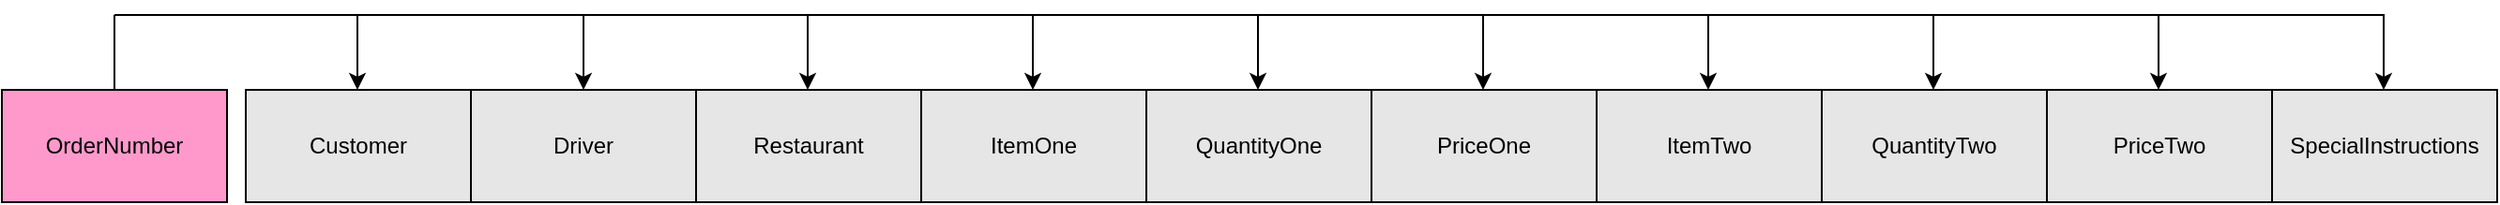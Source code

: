 <mxfile version="18.0.6" type="device"><diagram id="UaDhGWoWlZrWtzk4p_6A" name="Page-1"><mxGraphModel dx="1422" dy="865" grid="1" gridSize="10" guides="1" tooltips="1" connect="1" arrows="1" fold="1" page="1" pageScale="1" pageWidth="850" pageHeight="1100" math="0" shadow="0"><root><mxCell id="0"/><mxCell id="1" parent="0"/><mxCell id="df0EJWSPSksaHU9C0sBR-1" value="OrderNumber" style="rounded=0;whiteSpace=wrap;html=1;fillColor=#FF99CC;" parent="1" vertex="1"><mxGeometry x="10" y="360" width="120" height="60" as="geometry"/></mxCell><mxCell id="df0EJWSPSksaHU9C0sBR-3" value="Customer" style="rounded=0;whiteSpace=wrap;html=1;fillColor=#E6E6E6;" parent="1" vertex="1"><mxGeometry x="140" y="360" width="120" height="60" as="geometry"/></mxCell><mxCell id="df0EJWSPSksaHU9C0sBR-6" value="Driver" style="rounded=0;whiteSpace=wrap;html=1;fillColor=#E6E6E6;" parent="1" vertex="1"><mxGeometry x="260" y="360" width="120" height="60" as="geometry"/></mxCell><mxCell id="df0EJWSPSksaHU9C0sBR-8" value="" style="endArrow=none;html=1;rounded=0;" parent="1" edge="1"><mxGeometry width="50" height="50" relative="1" as="geometry"><mxPoint x="70" y="320" as="sourcePoint"/><mxPoint x="1280" y="320" as="targetPoint"/></mxGeometry></mxCell><mxCell id="df0EJWSPSksaHU9C0sBR-18" value="" style="endArrow=classic;html=1;rounded=0;entryX=0.75;entryY=0;entryDx=0;entryDy=0;" parent="1" edge="1"><mxGeometry width="50" height="50" relative="1" as="geometry"><mxPoint x="199.5" y="320" as="sourcePoint"/><mxPoint x="199.5" y="360" as="targetPoint"/></mxGeometry></mxCell><mxCell id="df0EJWSPSksaHU9C0sBR-21" value="" style="endArrow=classic;html=1;rounded=0;entryX=0.5;entryY=0;entryDx=0;entryDy=0;" parent="1" target="df0EJWSPSksaHU9C0sBR-6" edge="1"><mxGeometry width="50" height="50" relative="1" as="geometry"><mxPoint x="320" y="320" as="sourcePoint"/><mxPoint x="510" y="320" as="targetPoint"/></mxGeometry></mxCell><mxCell id="9OJy4XMV8a8qJutuL21E-3" value="" style="endArrow=none;html=1;rounded=0;entryX=0.5;entryY=0;entryDx=0;entryDy=0;" edge="1" parent="1" target="df0EJWSPSksaHU9C0sBR-1"><mxGeometry width="50" height="50" relative="1" as="geometry"><mxPoint x="70" y="320" as="sourcePoint"/><mxPoint x="730" y="420" as="targetPoint"/></mxGeometry></mxCell><mxCell id="9OJy4XMV8a8qJutuL21E-11" value="Restaurant" style="rounded=0;whiteSpace=wrap;html=1;fillColor=#E6E6E6;" vertex="1" parent="1"><mxGeometry x="380" y="360" width="120" height="60" as="geometry"/></mxCell><mxCell id="9OJy4XMV8a8qJutuL21E-12" value="ItemOne" style="rounded=0;whiteSpace=wrap;html=1;fillColor=#E6E6E6;" vertex="1" parent="1"><mxGeometry x="500" y="360" width="120" height="60" as="geometry"/></mxCell><mxCell id="9OJy4XMV8a8qJutuL21E-13" value="SpecialInstructions" style="rounded=0;whiteSpace=wrap;html=1;fillColor=#E6E6E6;" vertex="1" parent="1"><mxGeometry x="1220" y="360" width="120" height="60" as="geometry"/></mxCell><mxCell id="9OJy4XMV8a8qJutuL21E-14" value="QuantityTwo" style="rounded=0;whiteSpace=wrap;html=1;fillColor=#E6E6E6;" vertex="1" parent="1"><mxGeometry x="980" y="360" width="120" height="60" as="geometry"/></mxCell><mxCell id="9OJy4XMV8a8qJutuL21E-15" value="QuantityOne" style="rounded=0;whiteSpace=wrap;html=1;fillColor=#E6E6E6;" vertex="1" parent="1"><mxGeometry x="620" y="360" width="120" height="60" as="geometry"/></mxCell><mxCell id="9OJy4XMV8a8qJutuL21E-17" value="PriceOne" style="rounded=0;whiteSpace=wrap;html=1;fillColor=#E6E6E6;" vertex="1" parent="1"><mxGeometry x="740" y="360" width="120" height="60" as="geometry"/></mxCell><mxCell id="9OJy4XMV8a8qJutuL21E-18" value="ItemTwo" style="rounded=0;whiteSpace=wrap;html=1;fillColor=#E6E6E6;" vertex="1" parent="1"><mxGeometry x="860" y="360" width="120" height="60" as="geometry"/></mxCell><mxCell id="9OJy4XMV8a8qJutuL21E-20" value="PriceTwo" style="rounded=0;whiteSpace=wrap;html=1;fillColor=#E6E6E6;" vertex="1" parent="1"><mxGeometry x="1100" y="360" width="120" height="60" as="geometry"/></mxCell><mxCell id="9OJy4XMV8a8qJutuL21E-21" value="" style="endArrow=classic;html=1;rounded=0;entryX=0.5;entryY=0;entryDx=0;entryDy=0;" edge="1" parent="1"><mxGeometry width="50" height="50" relative="1" as="geometry"><mxPoint x="439.5" y="320" as="sourcePoint"/><mxPoint x="439.5" y="360" as="targetPoint"/></mxGeometry></mxCell><mxCell id="9OJy4XMV8a8qJutuL21E-22" value="" style="endArrow=classic;html=1;rounded=0;entryX=0.5;entryY=0;entryDx=0;entryDy=0;" edge="1" parent="1"><mxGeometry width="50" height="50" relative="1" as="geometry"><mxPoint x="559.5" y="320" as="sourcePoint"/><mxPoint x="559.5" y="360" as="targetPoint"/></mxGeometry></mxCell><mxCell id="9OJy4XMV8a8qJutuL21E-23" value="" style="endArrow=classic;html=1;rounded=0;entryX=0.5;entryY=0;entryDx=0;entryDy=0;" edge="1" parent="1"><mxGeometry width="50" height="50" relative="1" as="geometry"><mxPoint x="679.5" y="320" as="sourcePoint"/><mxPoint x="679.5" y="360" as="targetPoint"/></mxGeometry></mxCell><mxCell id="9OJy4XMV8a8qJutuL21E-24" value="" style="endArrow=classic;html=1;rounded=0;entryX=0.5;entryY=0;entryDx=0;entryDy=0;" edge="1" parent="1"><mxGeometry width="50" height="50" relative="1" as="geometry"><mxPoint x="799.5" y="320" as="sourcePoint"/><mxPoint x="799.5" y="360" as="targetPoint"/></mxGeometry></mxCell><mxCell id="9OJy4XMV8a8qJutuL21E-25" value="" style="endArrow=classic;html=1;rounded=0;entryX=0.5;entryY=0;entryDx=0;entryDy=0;" edge="1" parent="1"><mxGeometry width="50" height="50" relative="1" as="geometry"><mxPoint x="1039.5" y="320" as="sourcePoint"/><mxPoint x="1039.5" y="360" as="targetPoint"/></mxGeometry></mxCell><mxCell id="9OJy4XMV8a8qJutuL21E-26" value="" style="endArrow=classic;html=1;rounded=0;entryX=0.5;entryY=0;entryDx=0;entryDy=0;" edge="1" parent="1"><mxGeometry width="50" height="50" relative="1" as="geometry"><mxPoint x="919.5" y="320" as="sourcePoint"/><mxPoint x="919.5" y="360" as="targetPoint"/></mxGeometry></mxCell><mxCell id="9OJy4XMV8a8qJutuL21E-27" value="" style="endArrow=classic;html=1;rounded=0;entryX=0.5;entryY=0;entryDx=0;entryDy=0;" edge="1" parent="1"><mxGeometry width="50" height="50" relative="1" as="geometry"><mxPoint x="1159.5" y="320" as="sourcePoint"/><mxPoint x="1159.5" y="360" as="targetPoint"/></mxGeometry></mxCell><mxCell id="9OJy4XMV8a8qJutuL21E-28" value="" style="endArrow=classic;html=1;rounded=0;entryX=0.5;entryY=0;entryDx=0;entryDy=0;" edge="1" parent="1"><mxGeometry width="50" height="50" relative="1" as="geometry"><mxPoint x="1279.5" y="320" as="sourcePoint"/><mxPoint x="1279.5" y="360" as="targetPoint"/></mxGeometry></mxCell></root></mxGraphModel></diagram></mxfile>